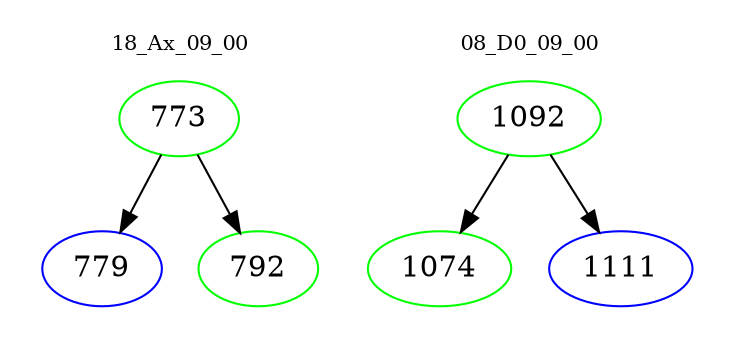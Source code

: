 digraph{
subgraph cluster_0 {
color = white
label = "18_Ax_09_00";
fontsize=10;
T0_773 [label="773", color="green"]
T0_773 -> T0_779 [color="black"]
T0_779 [label="779", color="blue"]
T0_773 -> T0_792 [color="black"]
T0_792 [label="792", color="green"]
}
subgraph cluster_1 {
color = white
label = "08_D0_09_00";
fontsize=10;
T1_1092 [label="1092", color="green"]
T1_1092 -> T1_1074 [color="black"]
T1_1074 [label="1074", color="green"]
T1_1092 -> T1_1111 [color="black"]
T1_1111 [label="1111", color="blue"]
}
}
